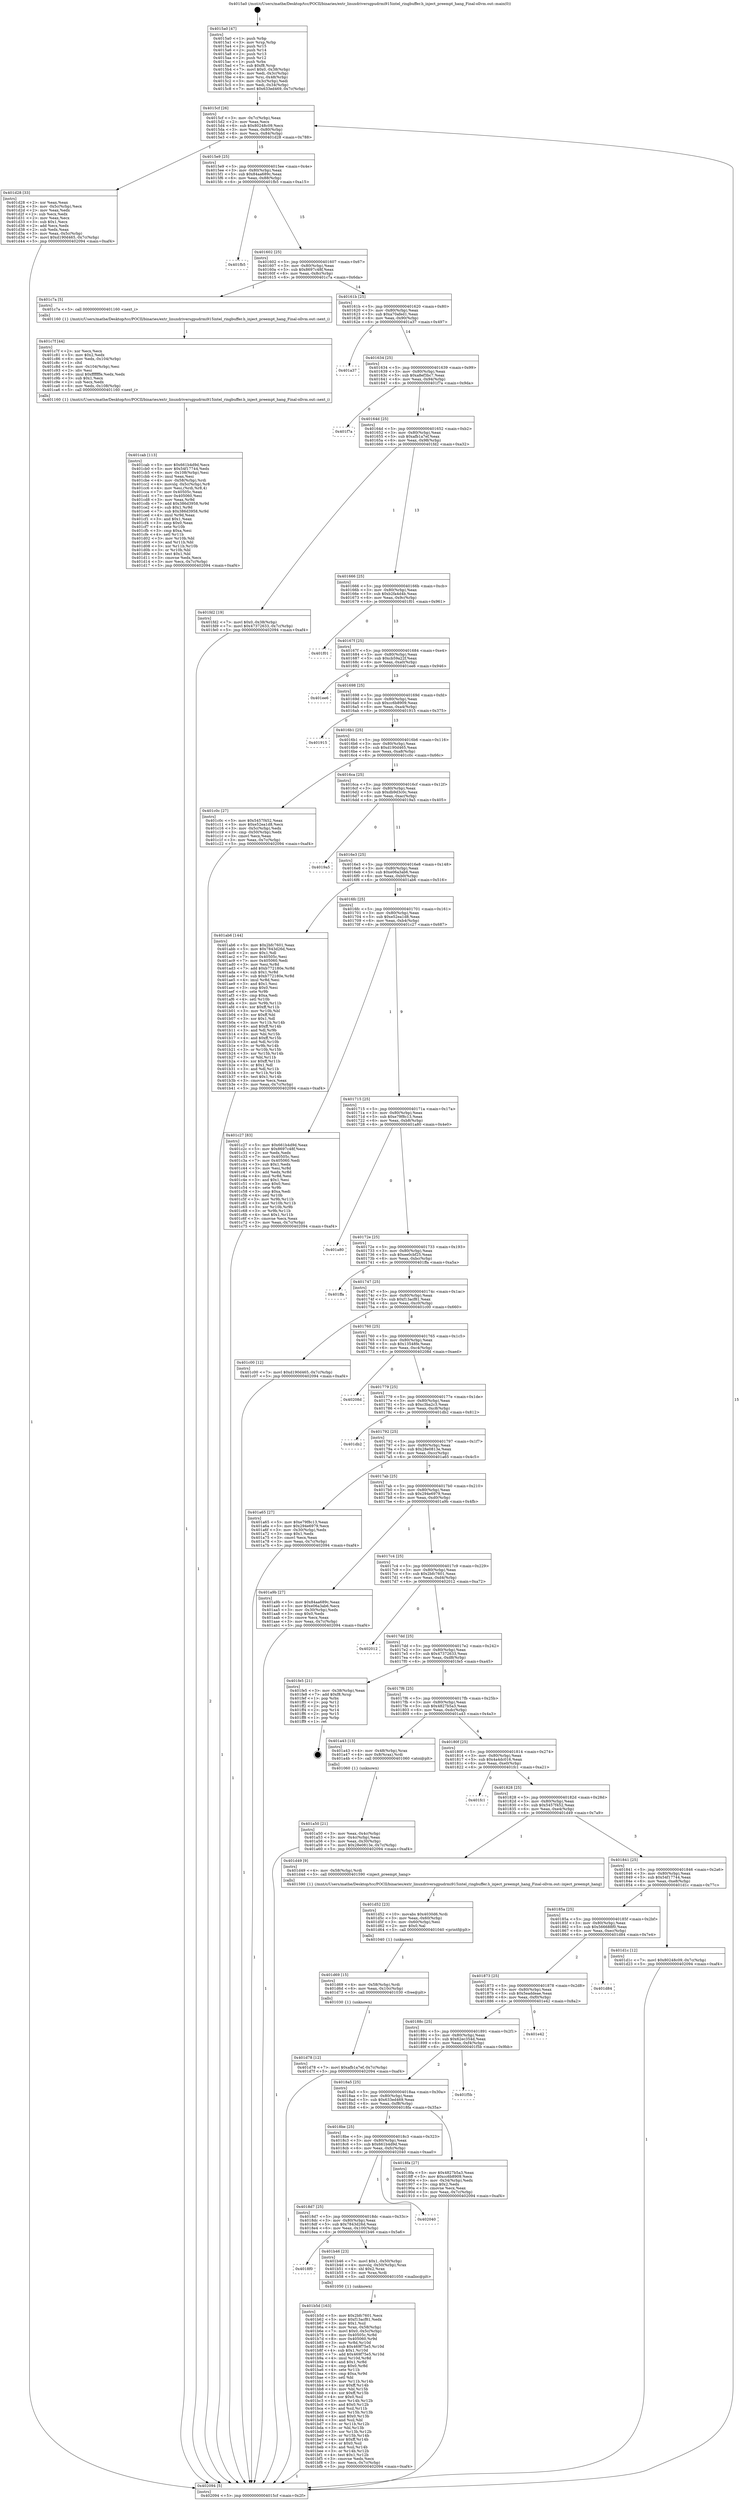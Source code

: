 digraph "0x4015a0" {
  label = "0x4015a0 (/mnt/c/Users/mathe/Desktop/tcc/POCII/binaries/extr_linuxdriversgpudrmi915intel_ringbuffer.h_inject_preempt_hang_Final-ollvm.out::main(0))"
  labelloc = "t"
  node[shape=record]

  Entry [label="",width=0.3,height=0.3,shape=circle,fillcolor=black,style=filled]
  "0x4015cf" [label="{
     0x4015cf [26]\l
     | [instrs]\l
     &nbsp;&nbsp;0x4015cf \<+3\>: mov -0x7c(%rbp),%eax\l
     &nbsp;&nbsp;0x4015d2 \<+2\>: mov %eax,%ecx\l
     &nbsp;&nbsp;0x4015d4 \<+6\>: sub $0x80248c09,%ecx\l
     &nbsp;&nbsp;0x4015da \<+3\>: mov %eax,-0x80(%rbp)\l
     &nbsp;&nbsp;0x4015dd \<+6\>: mov %ecx,-0x84(%rbp)\l
     &nbsp;&nbsp;0x4015e3 \<+6\>: je 0000000000401d28 \<main+0x788\>\l
  }"]
  "0x401d28" [label="{
     0x401d28 [33]\l
     | [instrs]\l
     &nbsp;&nbsp;0x401d28 \<+2\>: xor %eax,%eax\l
     &nbsp;&nbsp;0x401d2a \<+3\>: mov -0x5c(%rbp),%ecx\l
     &nbsp;&nbsp;0x401d2d \<+2\>: mov %eax,%edx\l
     &nbsp;&nbsp;0x401d2f \<+2\>: sub %ecx,%edx\l
     &nbsp;&nbsp;0x401d31 \<+2\>: mov %eax,%ecx\l
     &nbsp;&nbsp;0x401d33 \<+3\>: sub $0x1,%ecx\l
     &nbsp;&nbsp;0x401d36 \<+2\>: add %ecx,%edx\l
     &nbsp;&nbsp;0x401d38 \<+2\>: sub %edx,%eax\l
     &nbsp;&nbsp;0x401d3a \<+3\>: mov %eax,-0x5c(%rbp)\l
     &nbsp;&nbsp;0x401d3d \<+7\>: movl $0xd190d465,-0x7c(%rbp)\l
     &nbsp;&nbsp;0x401d44 \<+5\>: jmp 0000000000402094 \<main+0xaf4\>\l
  }"]
  "0x4015e9" [label="{
     0x4015e9 [25]\l
     | [instrs]\l
     &nbsp;&nbsp;0x4015e9 \<+5\>: jmp 00000000004015ee \<main+0x4e\>\l
     &nbsp;&nbsp;0x4015ee \<+3\>: mov -0x80(%rbp),%eax\l
     &nbsp;&nbsp;0x4015f1 \<+5\>: sub $0x84aa689c,%eax\l
     &nbsp;&nbsp;0x4015f6 \<+6\>: mov %eax,-0x88(%rbp)\l
     &nbsp;&nbsp;0x4015fc \<+6\>: je 0000000000401fb5 \<main+0xa15\>\l
  }"]
  Exit [label="",width=0.3,height=0.3,shape=circle,fillcolor=black,style=filled,peripheries=2]
  "0x401fb5" [label="{
     0x401fb5\l
  }", style=dashed]
  "0x401602" [label="{
     0x401602 [25]\l
     | [instrs]\l
     &nbsp;&nbsp;0x401602 \<+5\>: jmp 0000000000401607 \<main+0x67\>\l
     &nbsp;&nbsp;0x401607 \<+3\>: mov -0x80(%rbp),%eax\l
     &nbsp;&nbsp;0x40160a \<+5\>: sub $0x8697c48f,%eax\l
     &nbsp;&nbsp;0x40160f \<+6\>: mov %eax,-0x8c(%rbp)\l
     &nbsp;&nbsp;0x401615 \<+6\>: je 0000000000401c7a \<main+0x6da\>\l
  }"]
  "0x401d78" [label="{
     0x401d78 [12]\l
     | [instrs]\l
     &nbsp;&nbsp;0x401d78 \<+7\>: movl $0xafb1a7ef,-0x7c(%rbp)\l
     &nbsp;&nbsp;0x401d7f \<+5\>: jmp 0000000000402094 \<main+0xaf4\>\l
  }"]
  "0x401c7a" [label="{
     0x401c7a [5]\l
     | [instrs]\l
     &nbsp;&nbsp;0x401c7a \<+5\>: call 0000000000401160 \<next_i\>\l
     | [calls]\l
     &nbsp;&nbsp;0x401160 \{1\} (/mnt/c/Users/mathe/Desktop/tcc/POCII/binaries/extr_linuxdriversgpudrmi915intel_ringbuffer.h_inject_preempt_hang_Final-ollvm.out::next_i)\l
  }"]
  "0x40161b" [label="{
     0x40161b [25]\l
     | [instrs]\l
     &nbsp;&nbsp;0x40161b \<+5\>: jmp 0000000000401620 \<main+0x80\>\l
     &nbsp;&nbsp;0x401620 \<+3\>: mov -0x80(%rbp),%eax\l
     &nbsp;&nbsp;0x401623 \<+5\>: sub $0xa70afed1,%eax\l
     &nbsp;&nbsp;0x401628 \<+6\>: mov %eax,-0x90(%rbp)\l
     &nbsp;&nbsp;0x40162e \<+6\>: je 0000000000401a37 \<main+0x497\>\l
  }"]
  "0x401d69" [label="{
     0x401d69 [15]\l
     | [instrs]\l
     &nbsp;&nbsp;0x401d69 \<+4\>: mov -0x58(%rbp),%rdi\l
     &nbsp;&nbsp;0x401d6d \<+6\>: mov %eax,-0x10c(%rbp)\l
     &nbsp;&nbsp;0x401d73 \<+5\>: call 0000000000401030 \<free@plt\>\l
     | [calls]\l
     &nbsp;&nbsp;0x401030 \{1\} (unknown)\l
  }"]
  "0x401a37" [label="{
     0x401a37\l
  }", style=dashed]
  "0x401634" [label="{
     0x401634 [25]\l
     | [instrs]\l
     &nbsp;&nbsp;0x401634 \<+5\>: jmp 0000000000401639 \<main+0x99\>\l
     &nbsp;&nbsp;0x401639 \<+3\>: mov -0x80(%rbp),%eax\l
     &nbsp;&nbsp;0x40163c \<+5\>: sub $0xa8ef3bc7,%eax\l
     &nbsp;&nbsp;0x401641 \<+6\>: mov %eax,-0x94(%rbp)\l
     &nbsp;&nbsp;0x401647 \<+6\>: je 0000000000401f7a \<main+0x9da\>\l
  }"]
  "0x401d52" [label="{
     0x401d52 [23]\l
     | [instrs]\l
     &nbsp;&nbsp;0x401d52 \<+10\>: movabs $0x4030d6,%rdi\l
     &nbsp;&nbsp;0x401d5c \<+3\>: mov %eax,-0x60(%rbp)\l
     &nbsp;&nbsp;0x401d5f \<+3\>: mov -0x60(%rbp),%esi\l
     &nbsp;&nbsp;0x401d62 \<+2\>: mov $0x0,%al\l
     &nbsp;&nbsp;0x401d64 \<+5\>: call 0000000000401040 \<printf@plt\>\l
     | [calls]\l
     &nbsp;&nbsp;0x401040 \{1\} (unknown)\l
  }"]
  "0x401f7a" [label="{
     0x401f7a\l
  }", style=dashed]
  "0x40164d" [label="{
     0x40164d [25]\l
     | [instrs]\l
     &nbsp;&nbsp;0x40164d \<+5\>: jmp 0000000000401652 \<main+0xb2\>\l
     &nbsp;&nbsp;0x401652 \<+3\>: mov -0x80(%rbp),%eax\l
     &nbsp;&nbsp;0x401655 \<+5\>: sub $0xafb1a7ef,%eax\l
     &nbsp;&nbsp;0x40165a \<+6\>: mov %eax,-0x98(%rbp)\l
     &nbsp;&nbsp;0x401660 \<+6\>: je 0000000000401fd2 \<main+0xa32\>\l
  }"]
  "0x401cab" [label="{
     0x401cab [113]\l
     | [instrs]\l
     &nbsp;&nbsp;0x401cab \<+5\>: mov $0x661b4d9d,%ecx\l
     &nbsp;&nbsp;0x401cb0 \<+5\>: mov $0x54f17744,%edx\l
     &nbsp;&nbsp;0x401cb5 \<+6\>: mov -0x108(%rbp),%esi\l
     &nbsp;&nbsp;0x401cbb \<+3\>: imul %eax,%esi\l
     &nbsp;&nbsp;0x401cbe \<+4\>: mov -0x58(%rbp),%rdi\l
     &nbsp;&nbsp;0x401cc2 \<+4\>: movslq -0x5c(%rbp),%r8\l
     &nbsp;&nbsp;0x401cc6 \<+4\>: mov %esi,(%rdi,%r8,4)\l
     &nbsp;&nbsp;0x401cca \<+7\>: mov 0x40505c,%eax\l
     &nbsp;&nbsp;0x401cd1 \<+7\>: mov 0x405060,%esi\l
     &nbsp;&nbsp;0x401cd8 \<+3\>: mov %eax,%r9d\l
     &nbsp;&nbsp;0x401cdb \<+7\>: add $0x386d3958,%r9d\l
     &nbsp;&nbsp;0x401ce2 \<+4\>: sub $0x1,%r9d\l
     &nbsp;&nbsp;0x401ce6 \<+7\>: sub $0x386d3958,%r9d\l
     &nbsp;&nbsp;0x401ced \<+4\>: imul %r9d,%eax\l
     &nbsp;&nbsp;0x401cf1 \<+3\>: and $0x1,%eax\l
     &nbsp;&nbsp;0x401cf4 \<+3\>: cmp $0x0,%eax\l
     &nbsp;&nbsp;0x401cf7 \<+4\>: sete %r10b\l
     &nbsp;&nbsp;0x401cfb \<+3\>: cmp $0xa,%esi\l
     &nbsp;&nbsp;0x401cfe \<+4\>: setl %r11b\l
     &nbsp;&nbsp;0x401d02 \<+3\>: mov %r10b,%bl\l
     &nbsp;&nbsp;0x401d05 \<+3\>: and %r11b,%bl\l
     &nbsp;&nbsp;0x401d08 \<+3\>: xor %r11b,%r10b\l
     &nbsp;&nbsp;0x401d0b \<+3\>: or %r10b,%bl\l
     &nbsp;&nbsp;0x401d0e \<+3\>: test $0x1,%bl\l
     &nbsp;&nbsp;0x401d11 \<+3\>: cmovne %edx,%ecx\l
     &nbsp;&nbsp;0x401d14 \<+3\>: mov %ecx,-0x7c(%rbp)\l
     &nbsp;&nbsp;0x401d17 \<+5\>: jmp 0000000000402094 \<main+0xaf4\>\l
  }"]
  "0x401fd2" [label="{
     0x401fd2 [19]\l
     | [instrs]\l
     &nbsp;&nbsp;0x401fd2 \<+7\>: movl $0x0,-0x38(%rbp)\l
     &nbsp;&nbsp;0x401fd9 \<+7\>: movl $0x47372633,-0x7c(%rbp)\l
     &nbsp;&nbsp;0x401fe0 \<+5\>: jmp 0000000000402094 \<main+0xaf4\>\l
  }"]
  "0x401666" [label="{
     0x401666 [25]\l
     | [instrs]\l
     &nbsp;&nbsp;0x401666 \<+5\>: jmp 000000000040166b \<main+0xcb\>\l
     &nbsp;&nbsp;0x40166b \<+3\>: mov -0x80(%rbp),%eax\l
     &nbsp;&nbsp;0x40166e \<+5\>: sub $0xb2fa4d4b,%eax\l
     &nbsp;&nbsp;0x401673 \<+6\>: mov %eax,-0x9c(%rbp)\l
     &nbsp;&nbsp;0x401679 \<+6\>: je 0000000000401f01 \<main+0x961\>\l
  }"]
  "0x401c7f" [label="{
     0x401c7f [44]\l
     | [instrs]\l
     &nbsp;&nbsp;0x401c7f \<+2\>: xor %ecx,%ecx\l
     &nbsp;&nbsp;0x401c81 \<+5\>: mov $0x2,%edx\l
     &nbsp;&nbsp;0x401c86 \<+6\>: mov %edx,-0x104(%rbp)\l
     &nbsp;&nbsp;0x401c8c \<+1\>: cltd\l
     &nbsp;&nbsp;0x401c8d \<+6\>: mov -0x104(%rbp),%esi\l
     &nbsp;&nbsp;0x401c93 \<+2\>: idiv %esi\l
     &nbsp;&nbsp;0x401c95 \<+6\>: imul $0xfffffffe,%edx,%edx\l
     &nbsp;&nbsp;0x401c9b \<+3\>: sub $0x1,%ecx\l
     &nbsp;&nbsp;0x401c9e \<+2\>: sub %ecx,%edx\l
     &nbsp;&nbsp;0x401ca0 \<+6\>: mov %edx,-0x108(%rbp)\l
     &nbsp;&nbsp;0x401ca6 \<+5\>: call 0000000000401160 \<next_i\>\l
     | [calls]\l
     &nbsp;&nbsp;0x401160 \{1\} (/mnt/c/Users/mathe/Desktop/tcc/POCII/binaries/extr_linuxdriversgpudrmi915intel_ringbuffer.h_inject_preempt_hang_Final-ollvm.out::next_i)\l
  }"]
  "0x401f01" [label="{
     0x401f01\l
  }", style=dashed]
  "0x40167f" [label="{
     0x40167f [25]\l
     | [instrs]\l
     &nbsp;&nbsp;0x40167f \<+5\>: jmp 0000000000401684 \<main+0xe4\>\l
     &nbsp;&nbsp;0x401684 \<+3\>: mov -0x80(%rbp),%eax\l
     &nbsp;&nbsp;0x401687 \<+5\>: sub $0xcb59a22f,%eax\l
     &nbsp;&nbsp;0x40168c \<+6\>: mov %eax,-0xa0(%rbp)\l
     &nbsp;&nbsp;0x401692 \<+6\>: je 0000000000401ee6 \<main+0x946\>\l
  }"]
  "0x401b5d" [label="{
     0x401b5d [163]\l
     | [instrs]\l
     &nbsp;&nbsp;0x401b5d \<+5\>: mov $0x2bfc7601,%ecx\l
     &nbsp;&nbsp;0x401b62 \<+5\>: mov $0xf13acf81,%edx\l
     &nbsp;&nbsp;0x401b67 \<+3\>: mov $0x1,%sil\l
     &nbsp;&nbsp;0x401b6a \<+4\>: mov %rax,-0x58(%rbp)\l
     &nbsp;&nbsp;0x401b6e \<+7\>: movl $0x0,-0x5c(%rbp)\l
     &nbsp;&nbsp;0x401b75 \<+8\>: mov 0x40505c,%r8d\l
     &nbsp;&nbsp;0x401b7d \<+8\>: mov 0x405060,%r9d\l
     &nbsp;&nbsp;0x401b85 \<+3\>: mov %r8d,%r10d\l
     &nbsp;&nbsp;0x401b88 \<+7\>: sub $0x469f75e5,%r10d\l
     &nbsp;&nbsp;0x401b8f \<+4\>: sub $0x1,%r10d\l
     &nbsp;&nbsp;0x401b93 \<+7\>: add $0x469f75e5,%r10d\l
     &nbsp;&nbsp;0x401b9a \<+4\>: imul %r10d,%r8d\l
     &nbsp;&nbsp;0x401b9e \<+4\>: and $0x1,%r8d\l
     &nbsp;&nbsp;0x401ba2 \<+4\>: cmp $0x0,%r8d\l
     &nbsp;&nbsp;0x401ba6 \<+4\>: sete %r11b\l
     &nbsp;&nbsp;0x401baa \<+4\>: cmp $0xa,%r9d\l
     &nbsp;&nbsp;0x401bae \<+3\>: setl %bl\l
     &nbsp;&nbsp;0x401bb1 \<+3\>: mov %r11b,%r14b\l
     &nbsp;&nbsp;0x401bb4 \<+4\>: xor $0xff,%r14b\l
     &nbsp;&nbsp;0x401bb8 \<+3\>: mov %bl,%r15b\l
     &nbsp;&nbsp;0x401bbb \<+4\>: xor $0xff,%r15b\l
     &nbsp;&nbsp;0x401bbf \<+4\>: xor $0x0,%sil\l
     &nbsp;&nbsp;0x401bc3 \<+3\>: mov %r14b,%r12b\l
     &nbsp;&nbsp;0x401bc6 \<+4\>: and $0x0,%r12b\l
     &nbsp;&nbsp;0x401bca \<+3\>: and %sil,%r11b\l
     &nbsp;&nbsp;0x401bcd \<+3\>: mov %r15b,%r13b\l
     &nbsp;&nbsp;0x401bd0 \<+4\>: and $0x0,%r13b\l
     &nbsp;&nbsp;0x401bd4 \<+3\>: and %sil,%bl\l
     &nbsp;&nbsp;0x401bd7 \<+3\>: or %r11b,%r12b\l
     &nbsp;&nbsp;0x401bda \<+3\>: or %bl,%r13b\l
     &nbsp;&nbsp;0x401bdd \<+3\>: xor %r13b,%r12b\l
     &nbsp;&nbsp;0x401be0 \<+3\>: or %r15b,%r14b\l
     &nbsp;&nbsp;0x401be3 \<+4\>: xor $0xff,%r14b\l
     &nbsp;&nbsp;0x401be7 \<+4\>: or $0x0,%sil\l
     &nbsp;&nbsp;0x401beb \<+3\>: and %sil,%r14b\l
     &nbsp;&nbsp;0x401bee \<+3\>: or %r14b,%r12b\l
     &nbsp;&nbsp;0x401bf1 \<+4\>: test $0x1,%r12b\l
     &nbsp;&nbsp;0x401bf5 \<+3\>: cmovne %edx,%ecx\l
     &nbsp;&nbsp;0x401bf8 \<+3\>: mov %ecx,-0x7c(%rbp)\l
     &nbsp;&nbsp;0x401bfb \<+5\>: jmp 0000000000402094 \<main+0xaf4\>\l
  }"]
  "0x401ee6" [label="{
     0x401ee6\l
  }", style=dashed]
  "0x401698" [label="{
     0x401698 [25]\l
     | [instrs]\l
     &nbsp;&nbsp;0x401698 \<+5\>: jmp 000000000040169d \<main+0xfd\>\l
     &nbsp;&nbsp;0x40169d \<+3\>: mov -0x80(%rbp),%eax\l
     &nbsp;&nbsp;0x4016a0 \<+5\>: sub $0xcc6b8909,%eax\l
     &nbsp;&nbsp;0x4016a5 \<+6\>: mov %eax,-0xa4(%rbp)\l
     &nbsp;&nbsp;0x4016ab \<+6\>: je 0000000000401915 \<main+0x375\>\l
  }"]
  "0x4018f0" [label="{
     0x4018f0\l
  }", style=dashed]
  "0x401915" [label="{
     0x401915\l
  }", style=dashed]
  "0x4016b1" [label="{
     0x4016b1 [25]\l
     | [instrs]\l
     &nbsp;&nbsp;0x4016b1 \<+5\>: jmp 00000000004016b6 \<main+0x116\>\l
     &nbsp;&nbsp;0x4016b6 \<+3\>: mov -0x80(%rbp),%eax\l
     &nbsp;&nbsp;0x4016b9 \<+5\>: sub $0xd190d465,%eax\l
     &nbsp;&nbsp;0x4016be \<+6\>: mov %eax,-0xa8(%rbp)\l
     &nbsp;&nbsp;0x4016c4 \<+6\>: je 0000000000401c0c \<main+0x66c\>\l
  }"]
  "0x401b46" [label="{
     0x401b46 [23]\l
     | [instrs]\l
     &nbsp;&nbsp;0x401b46 \<+7\>: movl $0x1,-0x50(%rbp)\l
     &nbsp;&nbsp;0x401b4d \<+4\>: movslq -0x50(%rbp),%rax\l
     &nbsp;&nbsp;0x401b51 \<+4\>: shl $0x2,%rax\l
     &nbsp;&nbsp;0x401b55 \<+3\>: mov %rax,%rdi\l
     &nbsp;&nbsp;0x401b58 \<+5\>: call 0000000000401050 \<malloc@plt\>\l
     | [calls]\l
     &nbsp;&nbsp;0x401050 \{1\} (unknown)\l
  }"]
  "0x401c0c" [label="{
     0x401c0c [27]\l
     | [instrs]\l
     &nbsp;&nbsp;0x401c0c \<+5\>: mov $0x5457f452,%eax\l
     &nbsp;&nbsp;0x401c11 \<+5\>: mov $0xe52ea1d8,%ecx\l
     &nbsp;&nbsp;0x401c16 \<+3\>: mov -0x5c(%rbp),%edx\l
     &nbsp;&nbsp;0x401c19 \<+3\>: cmp -0x50(%rbp),%edx\l
     &nbsp;&nbsp;0x401c1c \<+3\>: cmovl %ecx,%eax\l
     &nbsp;&nbsp;0x401c1f \<+3\>: mov %eax,-0x7c(%rbp)\l
     &nbsp;&nbsp;0x401c22 \<+5\>: jmp 0000000000402094 \<main+0xaf4\>\l
  }"]
  "0x4016ca" [label="{
     0x4016ca [25]\l
     | [instrs]\l
     &nbsp;&nbsp;0x4016ca \<+5\>: jmp 00000000004016cf \<main+0x12f\>\l
     &nbsp;&nbsp;0x4016cf \<+3\>: mov -0x80(%rbp),%eax\l
     &nbsp;&nbsp;0x4016d2 \<+5\>: sub $0xdb9d3c0c,%eax\l
     &nbsp;&nbsp;0x4016d7 \<+6\>: mov %eax,-0xac(%rbp)\l
     &nbsp;&nbsp;0x4016dd \<+6\>: je 00000000004019a5 \<main+0x405\>\l
  }"]
  "0x4018d7" [label="{
     0x4018d7 [25]\l
     | [instrs]\l
     &nbsp;&nbsp;0x4018d7 \<+5\>: jmp 00000000004018dc \<main+0x33c\>\l
     &nbsp;&nbsp;0x4018dc \<+3\>: mov -0x80(%rbp),%eax\l
     &nbsp;&nbsp;0x4018df \<+5\>: sub $0x7843d26d,%eax\l
     &nbsp;&nbsp;0x4018e4 \<+6\>: mov %eax,-0x100(%rbp)\l
     &nbsp;&nbsp;0x4018ea \<+6\>: je 0000000000401b46 \<main+0x5a6\>\l
  }"]
  "0x4019a5" [label="{
     0x4019a5\l
  }", style=dashed]
  "0x4016e3" [label="{
     0x4016e3 [25]\l
     | [instrs]\l
     &nbsp;&nbsp;0x4016e3 \<+5\>: jmp 00000000004016e8 \<main+0x148\>\l
     &nbsp;&nbsp;0x4016e8 \<+3\>: mov -0x80(%rbp),%eax\l
     &nbsp;&nbsp;0x4016eb \<+5\>: sub $0xe06a3ab6,%eax\l
     &nbsp;&nbsp;0x4016f0 \<+6\>: mov %eax,-0xb0(%rbp)\l
     &nbsp;&nbsp;0x4016f6 \<+6\>: je 0000000000401ab6 \<main+0x516\>\l
  }"]
  "0x402040" [label="{
     0x402040\l
  }", style=dashed]
  "0x401ab6" [label="{
     0x401ab6 [144]\l
     | [instrs]\l
     &nbsp;&nbsp;0x401ab6 \<+5\>: mov $0x2bfc7601,%eax\l
     &nbsp;&nbsp;0x401abb \<+5\>: mov $0x7843d26d,%ecx\l
     &nbsp;&nbsp;0x401ac0 \<+2\>: mov $0x1,%dl\l
     &nbsp;&nbsp;0x401ac2 \<+7\>: mov 0x40505c,%esi\l
     &nbsp;&nbsp;0x401ac9 \<+7\>: mov 0x405060,%edi\l
     &nbsp;&nbsp;0x401ad0 \<+3\>: mov %esi,%r8d\l
     &nbsp;&nbsp;0x401ad3 \<+7\>: add $0xb772180e,%r8d\l
     &nbsp;&nbsp;0x401ada \<+4\>: sub $0x1,%r8d\l
     &nbsp;&nbsp;0x401ade \<+7\>: sub $0xb772180e,%r8d\l
     &nbsp;&nbsp;0x401ae5 \<+4\>: imul %r8d,%esi\l
     &nbsp;&nbsp;0x401ae9 \<+3\>: and $0x1,%esi\l
     &nbsp;&nbsp;0x401aec \<+3\>: cmp $0x0,%esi\l
     &nbsp;&nbsp;0x401aef \<+4\>: sete %r9b\l
     &nbsp;&nbsp;0x401af3 \<+3\>: cmp $0xa,%edi\l
     &nbsp;&nbsp;0x401af6 \<+4\>: setl %r10b\l
     &nbsp;&nbsp;0x401afa \<+3\>: mov %r9b,%r11b\l
     &nbsp;&nbsp;0x401afd \<+4\>: xor $0xff,%r11b\l
     &nbsp;&nbsp;0x401b01 \<+3\>: mov %r10b,%bl\l
     &nbsp;&nbsp;0x401b04 \<+3\>: xor $0xff,%bl\l
     &nbsp;&nbsp;0x401b07 \<+3\>: xor $0x1,%dl\l
     &nbsp;&nbsp;0x401b0a \<+3\>: mov %r11b,%r14b\l
     &nbsp;&nbsp;0x401b0d \<+4\>: and $0xff,%r14b\l
     &nbsp;&nbsp;0x401b11 \<+3\>: and %dl,%r9b\l
     &nbsp;&nbsp;0x401b14 \<+3\>: mov %bl,%r15b\l
     &nbsp;&nbsp;0x401b17 \<+4\>: and $0xff,%r15b\l
     &nbsp;&nbsp;0x401b1b \<+3\>: and %dl,%r10b\l
     &nbsp;&nbsp;0x401b1e \<+3\>: or %r9b,%r14b\l
     &nbsp;&nbsp;0x401b21 \<+3\>: or %r10b,%r15b\l
     &nbsp;&nbsp;0x401b24 \<+3\>: xor %r15b,%r14b\l
     &nbsp;&nbsp;0x401b27 \<+3\>: or %bl,%r11b\l
     &nbsp;&nbsp;0x401b2a \<+4\>: xor $0xff,%r11b\l
     &nbsp;&nbsp;0x401b2e \<+3\>: or $0x1,%dl\l
     &nbsp;&nbsp;0x401b31 \<+3\>: and %dl,%r11b\l
     &nbsp;&nbsp;0x401b34 \<+3\>: or %r11b,%r14b\l
     &nbsp;&nbsp;0x401b37 \<+4\>: test $0x1,%r14b\l
     &nbsp;&nbsp;0x401b3b \<+3\>: cmovne %ecx,%eax\l
     &nbsp;&nbsp;0x401b3e \<+3\>: mov %eax,-0x7c(%rbp)\l
     &nbsp;&nbsp;0x401b41 \<+5\>: jmp 0000000000402094 \<main+0xaf4\>\l
  }"]
  "0x4016fc" [label="{
     0x4016fc [25]\l
     | [instrs]\l
     &nbsp;&nbsp;0x4016fc \<+5\>: jmp 0000000000401701 \<main+0x161\>\l
     &nbsp;&nbsp;0x401701 \<+3\>: mov -0x80(%rbp),%eax\l
     &nbsp;&nbsp;0x401704 \<+5\>: sub $0xe52ea1d8,%eax\l
     &nbsp;&nbsp;0x401709 \<+6\>: mov %eax,-0xb4(%rbp)\l
     &nbsp;&nbsp;0x40170f \<+6\>: je 0000000000401c27 \<main+0x687\>\l
  }"]
  "0x401a50" [label="{
     0x401a50 [21]\l
     | [instrs]\l
     &nbsp;&nbsp;0x401a50 \<+3\>: mov %eax,-0x4c(%rbp)\l
     &nbsp;&nbsp;0x401a53 \<+3\>: mov -0x4c(%rbp),%eax\l
     &nbsp;&nbsp;0x401a56 \<+3\>: mov %eax,-0x30(%rbp)\l
     &nbsp;&nbsp;0x401a59 \<+7\>: movl $0x28e0813e,-0x7c(%rbp)\l
     &nbsp;&nbsp;0x401a60 \<+5\>: jmp 0000000000402094 \<main+0xaf4\>\l
  }"]
  "0x401c27" [label="{
     0x401c27 [83]\l
     | [instrs]\l
     &nbsp;&nbsp;0x401c27 \<+5\>: mov $0x661b4d9d,%eax\l
     &nbsp;&nbsp;0x401c2c \<+5\>: mov $0x8697c48f,%ecx\l
     &nbsp;&nbsp;0x401c31 \<+2\>: xor %edx,%edx\l
     &nbsp;&nbsp;0x401c33 \<+7\>: mov 0x40505c,%esi\l
     &nbsp;&nbsp;0x401c3a \<+7\>: mov 0x405060,%edi\l
     &nbsp;&nbsp;0x401c41 \<+3\>: sub $0x1,%edx\l
     &nbsp;&nbsp;0x401c44 \<+3\>: mov %esi,%r8d\l
     &nbsp;&nbsp;0x401c47 \<+3\>: add %edx,%r8d\l
     &nbsp;&nbsp;0x401c4a \<+4\>: imul %r8d,%esi\l
     &nbsp;&nbsp;0x401c4e \<+3\>: and $0x1,%esi\l
     &nbsp;&nbsp;0x401c51 \<+3\>: cmp $0x0,%esi\l
     &nbsp;&nbsp;0x401c54 \<+4\>: sete %r9b\l
     &nbsp;&nbsp;0x401c58 \<+3\>: cmp $0xa,%edi\l
     &nbsp;&nbsp;0x401c5b \<+4\>: setl %r10b\l
     &nbsp;&nbsp;0x401c5f \<+3\>: mov %r9b,%r11b\l
     &nbsp;&nbsp;0x401c62 \<+3\>: and %r10b,%r11b\l
     &nbsp;&nbsp;0x401c65 \<+3\>: xor %r10b,%r9b\l
     &nbsp;&nbsp;0x401c68 \<+3\>: or %r9b,%r11b\l
     &nbsp;&nbsp;0x401c6b \<+4\>: test $0x1,%r11b\l
     &nbsp;&nbsp;0x401c6f \<+3\>: cmovne %ecx,%eax\l
     &nbsp;&nbsp;0x401c72 \<+3\>: mov %eax,-0x7c(%rbp)\l
     &nbsp;&nbsp;0x401c75 \<+5\>: jmp 0000000000402094 \<main+0xaf4\>\l
  }"]
  "0x401715" [label="{
     0x401715 [25]\l
     | [instrs]\l
     &nbsp;&nbsp;0x401715 \<+5\>: jmp 000000000040171a \<main+0x17a\>\l
     &nbsp;&nbsp;0x40171a \<+3\>: mov -0x80(%rbp),%eax\l
     &nbsp;&nbsp;0x40171d \<+5\>: sub $0xe79f8c13,%eax\l
     &nbsp;&nbsp;0x401722 \<+6\>: mov %eax,-0xb8(%rbp)\l
     &nbsp;&nbsp;0x401728 \<+6\>: je 0000000000401a80 \<main+0x4e0\>\l
  }"]
  "0x4015a0" [label="{
     0x4015a0 [47]\l
     | [instrs]\l
     &nbsp;&nbsp;0x4015a0 \<+1\>: push %rbp\l
     &nbsp;&nbsp;0x4015a1 \<+3\>: mov %rsp,%rbp\l
     &nbsp;&nbsp;0x4015a4 \<+2\>: push %r15\l
     &nbsp;&nbsp;0x4015a6 \<+2\>: push %r14\l
     &nbsp;&nbsp;0x4015a8 \<+2\>: push %r13\l
     &nbsp;&nbsp;0x4015aa \<+2\>: push %r12\l
     &nbsp;&nbsp;0x4015ac \<+1\>: push %rbx\l
     &nbsp;&nbsp;0x4015ad \<+7\>: sub $0xf8,%rsp\l
     &nbsp;&nbsp;0x4015b4 \<+7\>: movl $0x0,-0x38(%rbp)\l
     &nbsp;&nbsp;0x4015bb \<+3\>: mov %edi,-0x3c(%rbp)\l
     &nbsp;&nbsp;0x4015be \<+4\>: mov %rsi,-0x48(%rbp)\l
     &nbsp;&nbsp;0x4015c2 \<+3\>: mov -0x3c(%rbp),%edi\l
     &nbsp;&nbsp;0x4015c5 \<+3\>: mov %edi,-0x34(%rbp)\l
     &nbsp;&nbsp;0x4015c8 \<+7\>: movl $0x633ed469,-0x7c(%rbp)\l
  }"]
  "0x401a80" [label="{
     0x401a80\l
  }", style=dashed]
  "0x40172e" [label="{
     0x40172e [25]\l
     | [instrs]\l
     &nbsp;&nbsp;0x40172e \<+5\>: jmp 0000000000401733 \<main+0x193\>\l
     &nbsp;&nbsp;0x401733 \<+3\>: mov -0x80(%rbp),%eax\l
     &nbsp;&nbsp;0x401736 \<+5\>: sub $0xee0cbf25,%eax\l
     &nbsp;&nbsp;0x40173b \<+6\>: mov %eax,-0xbc(%rbp)\l
     &nbsp;&nbsp;0x401741 \<+6\>: je 0000000000401ffa \<main+0xa5a\>\l
  }"]
  "0x402094" [label="{
     0x402094 [5]\l
     | [instrs]\l
     &nbsp;&nbsp;0x402094 \<+5\>: jmp 00000000004015cf \<main+0x2f\>\l
  }"]
  "0x401ffa" [label="{
     0x401ffa\l
  }", style=dashed]
  "0x401747" [label="{
     0x401747 [25]\l
     | [instrs]\l
     &nbsp;&nbsp;0x401747 \<+5\>: jmp 000000000040174c \<main+0x1ac\>\l
     &nbsp;&nbsp;0x40174c \<+3\>: mov -0x80(%rbp),%eax\l
     &nbsp;&nbsp;0x40174f \<+5\>: sub $0xf13acf81,%eax\l
     &nbsp;&nbsp;0x401754 \<+6\>: mov %eax,-0xc0(%rbp)\l
     &nbsp;&nbsp;0x40175a \<+6\>: je 0000000000401c00 \<main+0x660\>\l
  }"]
  "0x4018be" [label="{
     0x4018be [25]\l
     | [instrs]\l
     &nbsp;&nbsp;0x4018be \<+5\>: jmp 00000000004018c3 \<main+0x323\>\l
     &nbsp;&nbsp;0x4018c3 \<+3\>: mov -0x80(%rbp),%eax\l
     &nbsp;&nbsp;0x4018c6 \<+5\>: sub $0x661b4d9d,%eax\l
     &nbsp;&nbsp;0x4018cb \<+6\>: mov %eax,-0xfc(%rbp)\l
     &nbsp;&nbsp;0x4018d1 \<+6\>: je 0000000000402040 \<main+0xaa0\>\l
  }"]
  "0x401c00" [label="{
     0x401c00 [12]\l
     | [instrs]\l
     &nbsp;&nbsp;0x401c00 \<+7\>: movl $0xd190d465,-0x7c(%rbp)\l
     &nbsp;&nbsp;0x401c07 \<+5\>: jmp 0000000000402094 \<main+0xaf4\>\l
  }"]
  "0x401760" [label="{
     0x401760 [25]\l
     | [instrs]\l
     &nbsp;&nbsp;0x401760 \<+5\>: jmp 0000000000401765 \<main+0x1c5\>\l
     &nbsp;&nbsp;0x401765 \<+3\>: mov -0x80(%rbp),%eax\l
     &nbsp;&nbsp;0x401768 \<+5\>: sub $0x13548fe,%eax\l
     &nbsp;&nbsp;0x40176d \<+6\>: mov %eax,-0xc4(%rbp)\l
     &nbsp;&nbsp;0x401773 \<+6\>: je 000000000040208d \<main+0xaed\>\l
  }"]
  "0x4018fa" [label="{
     0x4018fa [27]\l
     | [instrs]\l
     &nbsp;&nbsp;0x4018fa \<+5\>: mov $0x4827b5a3,%eax\l
     &nbsp;&nbsp;0x4018ff \<+5\>: mov $0xcc6b8909,%ecx\l
     &nbsp;&nbsp;0x401904 \<+3\>: mov -0x34(%rbp),%edx\l
     &nbsp;&nbsp;0x401907 \<+3\>: cmp $0x2,%edx\l
     &nbsp;&nbsp;0x40190a \<+3\>: cmovne %ecx,%eax\l
     &nbsp;&nbsp;0x40190d \<+3\>: mov %eax,-0x7c(%rbp)\l
     &nbsp;&nbsp;0x401910 \<+5\>: jmp 0000000000402094 \<main+0xaf4\>\l
  }"]
  "0x40208d" [label="{
     0x40208d\l
  }", style=dashed]
  "0x401779" [label="{
     0x401779 [25]\l
     | [instrs]\l
     &nbsp;&nbsp;0x401779 \<+5\>: jmp 000000000040177e \<main+0x1de\>\l
     &nbsp;&nbsp;0x40177e \<+3\>: mov -0x80(%rbp),%eax\l
     &nbsp;&nbsp;0x401781 \<+5\>: sub $0xc3ba2c3,%eax\l
     &nbsp;&nbsp;0x401786 \<+6\>: mov %eax,-0xc8(%rbp)\l
     &nbsp;&nbsp;0x40178c \<+6\>: je 0000000000401db2 \<main+0x812\>\l
  }"]
  "0x4018a5" [label="{
     0x4018a5 [25]\l
     | [instrs]\l
     &nbsp;&nbsp;0x4018a5 \<+5\>: jmp 00000000004018aa \<main+0x30a\>\l
     &nbsp;&nbsp;0x4018aa \<+3\>: mov -0x80(%rbp),%eax\l
     &nbsp;&nbsp;0x4018ad \<+5\>: sub $0x633ed469,%eax\l
     &nbsp;&nbsp;0x4018b2 \<+6\>: mov %eax,-0xf8(%rbp)\l
     &nbsp;&nbsp;0x4018b8 \<+6\>: je 00000000004018fa \<main+0x35a\>\l
  }"]
  "0x401db2" [label="{
     0x401db2\l
  }", style=dashed]
  "0x401792" [label="{
     0x401792 [25]\l
     | [instrs]\l
     &nbsp;&nbsp;0x401792 \<+5\>: jmp 0000000000401797 \<main+0x1f7\>\l
     &nbsp;&nbsp;0x401797 \<+3\>: mov -0x80(%rbp),%eax\l
     &nbsp;&nbsp;0x40179a \<+5\>: sub $0x28e0813e,%eax\l
     &nbsp;&nbsp;0x40179f \<+6\>: mov %eax,-0xcc(%rbp)\l
     &nbsp;&nbsp;0x4017a5 \<+6\>: je 0000000000401a65 \<main+0x4c5\>\l
  }"]
  "0x401f5b" [label="{
     0x401f5b\l
  }", style=dashed]
  "0x401a65" [label="{
     0x401a65 [27]\l
     | [instrs]\l
     &nbsp;&nbsp;0x401a65 \<+5\>: mov $0xe79f8c13,%eax\l
     &nbsp;&nbsp;0x401a6a \<+5\>: mov $0x294e6979,%ecx\l
     &nbsp;&nbsp;0x401a6f \<+3\>: mov -0x30(%rbp),%edx\l
     &nbsp;&nbsp;0x401a72 \<+3\>: cmp $0x1,%edx\l
     &nbsp;&nbsp;0x401a75 \<+3\>: cmovl %ecx,%eax\l
     &nbsp;&nbsp;0x401a78 \<+3\>: mov %eax,-0x7c(%rbp)\l
     &nbsp;&nbsp;0x401a7b \<+5\>: jmp 0000000000402094 \<main+0xaf4\>\l
  }"]
  "0x4017ab" [label="{
     0x4017ab [25]\l
     | [instrs]\l
     &nbsp;&nbsp;0x4017ab \<+5\>: jmp 00000000004017b0 \<main+0x210\>\l
     &nbsp;&nbsp;0x4017b0 \<+3\>: mov -0x80(%rbp),%eax\l
     &nbsp;&nbsp;0x4017b3 \<+5\>: sub $0x294e6979,%eax\l
     &nbsp;&nbsp;0x4017b8 \<+6\>: mov %eax,-0xd0(%rbp)\l
     &nbsp;&nbsp;0x4017be \<+6\>: je 0000000000401a9b \<main+0x4fb\>\l
  }"]
  "0x40188c" [label="{
     0x40188c [25]\l
     | [instrs]\l
     &nbsp;&nbsp;0x40188c \<+5\>: jmp 0000000000401891 \<main+0x2f1\>\l
     &nbsp;&nbsp;0x401891 \<+3\>: mov -0x80(%rbp),%eax\l
     &nbsp;&nbsp;0x401894 \<+5\>: sub $0x62ec354d,%eax\l
     &nbsp;&nbsp;0x401899 \<+6\>: mov %eax,-0xf4(%rbp)\l
     &nbsp;&nbsp;0x40189f \<+6\>: je 0000000000401f5b \<main+0x9bb\>\l
  }"]
  "0x401a9b" [label="{
     0x401a9b [27]\l
     | [instrs]\l
     &nbsp;&nbsp;0x401a9b \<+5\>: mov $0x84aa689c,%eax\l
     &nbsp;&nbsp;0x401aa0 \<+5\>: mov $0xe06a3ab6,%ecx\l
     &nbsp;&nbsp;0x401aa5 \<+3\>: mov -0x30(%rbp),%edx\l
     &nbsp;&nbsp;0x401aa8 \<+3\>: cmp $0x0,%edx\l
     &nbsp;&nbsp;0x401aab \<+3\>: cmove %ecx,%eax\l
     &nbsp;&nbsp;0x401aae \<+3\>: mov %eax,-0x7c(%rbp)\l
     &nbsp;&nbsp;0x401ab1 \<+5\>: jmp 0000000000402094 \<main+0xaf4\>\l
  }"]
  "0x4017c4" [label="{
     0x4017c4 [25]\l
     | [instrs]\l
     &nbsp;&nbsp;0x4017c4 \<+5\>: jmp 00000000004017c9 \<main+0x229\>\l
     &nbsp;&nbsp;0x4017c9 \<+3\>: mov -0x80(%rbp),%eax\l
     &nbsp;&nbsp;0x4017cc \<+5\>: sub $0x2bfc7601,%eax\l
     &nbsp;&nbsp;0x4017d1 \<+6\>: mov %eax,-0xd4(%rbp)\l
     &nbsp;&nbsp;0x4017d7 \<+6\>: je 0000000000402012 \<main+0xa72\>\l
  }"]
  "0x401e42" [label="{
     0x401e42\l
  }", style=dashed]
  "0x402012" [label="{
     0x402012\l
  }", style=dashed]
  "0x4017dd" [label="{
     0x4017dd [25]\l
     | [instrs]\l
     &nbsp;&nbsp;0x4017dd \<+5\>: jmp 00000000004017e2 \<main+0x242\>\l
     &nbsp;&nbsp;0x4017e2 \<+3\>: mov -0x80(%rbp),%eax\l
     &nbsp;&nbsp;0x4017e5 \<+5\>: sub $0x47372633,%eax\l
     &nbsp;&nbsp;0x4017ea \<+6\>: mov %eax,-0xd8(%rbp)\l
     &nbsp;&nbsp;0x4017f0 \<+6\>: je 0000000000401fe5 \<main+0xa45\>\l
  }"]
  "0x401873" [label="{
     0x401873 [25]\l
     | [instrs]\l
     &nbsp;&nbsp;0x401873 \<+5\>: jmp 0000000000401878 \<main+0x2d8\>\l
     &nbsp;&nbsp;0x401878 \<+3\>: mov -0x80(%rbp),%eax\l
     &nbsp;&nbsp;0x40187b \<+5\>: sub $0x5eaddeae,%eax\l
     &nbsp;&nbsp;0x401880 \<+6\>: mov %eax,-0xf0(%rbp)\l
     &nbsp;&nbsp;0x401886 \<+6\>: je 0000000000401e42 \<main+0x8a2\>\l
  }"]
  "0x401fe5" [label="{
     0x401fe5 [21]\l
     | [instrs]\l
     &nbsp;&nbsp;0x401fe5 \<+3\>: mov -0x38(%rbp),%eax\l
     &nbsp;&nbsp;0x401fe8 \<+7\>: add $0xf8,%rsp\l
     &nbsp;&nbsp;0x401fef \<+1\>: pop %rbx\l
     &nbsp;&nbsp;0x401ff0 \<+2\>: pop %r12\l
     &nbsp;&nbsp;0x401ff2 \<+2\>: pop %r13\l
     &nbsp;&nbsp;0x401ff4 \<+2\>: pop %r14\l
     &nbsp;&nbsp;0x401ff6 \<+2\>: pop %r15\l
     &nbsp;&nbsp;0x401ff8 \<+1\>: pop %rbp\l
     &nbsp;&nbsp;0x401ff9 \<+1\>: ret\l
  }"]
  "0x4017f6" [label="{
     0x4017f6 [25]\l
     | [instrs]\l
     &nbsp;&nbsp;0x4017f6 \<+5\>: jmp 00000000004017fb \<main+0x25b\>\l
     &nbsp;&nbsp;0x4017fb \<+3\>: mov -0x80(%rbp),%eax\l
     &nbsp;&nbsp;0x4017fe \<+5\>: sub $0x4827b5a3,%eax\l
     &nbsp;&nbsp;0x401803 \<+6\>: mov %eax,-0xdc(%rbp)\l
     &nbsp;&nbsp;0x401809 \<+6\>: je 0000000000401a43 \<main+0x4a3\>\l
  }"]
  "0x401d84" [label="{
     0x401d84\l
  }", style=dashed]
  "0x401a43" [label="{
     0x401a43 [13]\l
     | [instrs]\l
     &nbsp;&nbsp;0x401a43 \<+4\>: mov -0x48(%rbp),%rax\l
     &nbsp;&nbsp;0x401a47 \<+4\>: mov 0x8(%rax),%rdi\l
     &nbsp;&nbsp;0x401a4b \<+5\>: call 0000000000401060 \<atoi@plt\>\l
     | [calls]\l
     &nbsp;&nbsp;0x401060 \{1\} (unknown)\l
  }"]
  "0x40180f" [label="{
     0x40180f [25]\l
     | [instrs]\l
     &nbsp;&nbsp;0x40180f \<+5\>: jmp 0000000000401814 \<main+0x274\>\l
     &nbsp;&nbsp;0x401814 \<+3\>: mov -0x80(%rbp),%eax\l
     &nbsp;&nbsp;0x401817 \<+5\>: sub $0x4a4dc016,%eax\l
     &nbsp;&nbsp;0x40181c \<+6\>: mov %eax,-0xe0(%rbp)\l
     &nbsp;&nbsp;0x401822 \<+6\>: je 0000000000401fc1 \<main+0xa21\>\l
  }"]
  "0x40185a" [label="{
     0x40185a [25]\l
     | [instrs]\l
     &nbsp;&nbsp;0x40185a \<+5\>: jmp 000000000040185f \<main+0x2bf\>\l
     &nbsp;&nbsp;0x40185f \<+3\>: mov -0x80(%rbp),%eax\l
     &nbsp;&nbsp;0x401862 \<+5\>: sub $0x566688f0,%eax\l
     &nbsp;&nbsp;0x401867 \<+6\>: mov %eax,-0xec(%rbp)\l
     &nbsp;&nbsp;0x40186d \<+6\>: je 0000000000401d84 \<main+0x7e4\>\l
  }"]
  "0x401fc1" [label="{
     0x401fc1\l
  }", style=dashed]
  "0x401828" [label="{
     0x401828 [25]\l
     | [instrs]\l
     &nbsp;&nbsp;0x401828 \<+5\>: jmp 000000000040182d \<main+0x28d\>\l
     &nbsp;&nbsp;0x40182d \<+3\>: mov -0x80(%rbp),%eax\l
     &nbsp;&nbsp;0x401830 \<+5\>: sub $0x5457f452,%eax\l
     &nbsp;&nbsp;0x401835 \<+6\>: mov %eax,-0xe4(%rbp)\l
     &nbsp;&nbsp;0x40183b \<+6\>: je 0000000000401d49 \<main+0x7a9\>\l
  }"]
  "0x401d1c" [label="{
     0x401d1c [12]\l
     | [instrs]\l
     &nbsp;&nbsp;0x401d1c \<+7\>: movl $0x80248c09,-0x7c(%rbp)\l
     &nbsp;&nbsp;0x401d23 \<+5\>: jmp 0000000000402094 \<main+0xaf4\>\l
  }"]
  "0x401d49" [label="{
     0x401d49 [9]\l
     | [instrs]\l
     &nbsp;&nbsp;0x401d49 \<+4\>: mov -0x58(%rbp),%rdi\l
     &nbsp;&nbsp;0x401d4d \<+5\>: call 0000000000401590 \<inject_preempt_hang\>\l
     | [calls]\l
     &nbsp;&nbsp;0x401590 \{1\} (/mnt/c/Users/mathe/Desktop/tcc/POCII/binaries/extr_linuxdriversgpudrmi915intel_ringbuffer.h_inject_preempt_hang_Final-ollvm.out::inject_preempt_hang)\l
  }"]
  "0x401841" [label="{
     0x401841 [25]\l
     | [instrs]\l
     &nbsp;&nbsp;0x401841 \<+5\>: jmp 0000000000401846 \<main+0x2a6\>\l
     &nbsp;&nbsp;0x401846 \<+3\>: mov -0x80(%rbp),%eax\l
     &nbsp;&nbsp;0x401849 \<+5\>: sub $0x54f17744,%eax\l
     &nbsp;&nbsp;0x40184e \<+6\>: mov %eax,-0xe8(%rbp)\l
     &nbsp;&nbsp;0x401854 \<+6\>: je 0000000000401d1c \<main+0x77c\>\l
  }"]
  Entry -> "0x4015a0" [label=" 1"]
  "0x4015cf" -> "0x401d28" [label=" 1"]
  "0x4015cf" -> "0x4015e9" [label=" 15"]
  "0x401fe5" -> Exit [label=" 1"]
  "0x4015e9" -> "0x401fb5" [label=" 0"]
  "0x4015e9" -> "0x401602" [label=" 15"]
  "0x401fd2" -> "0x402094" [label=" 1"]
  "0x401602" -> "0x401c7a" [label=" 1"]
  "0x401602" -> "0x40161b" [label=" 14"]
  "0x401d78" -> "0x402094" [label=" 1"]
  "0x40161b" -> "0x401a37" [label=" 0"]
  "0x40161b" -> "0x401634" [label=" 14"]
  "0x401d69" -> "0x401d78" [label=" 1"]
  "0x401634" -> "0x401f7a" [label=" 0"]
  "0x401634" -> "0x40164d" [label=" 14"]
  "0x401d52" -> "0x401d69" [label=" 1"]
  "0x40164d" -> "0x401fd2" [label=" 1"]
  "0x40164d" -> "0x401666" [label=" 13"]
  "0x401d49" -> "0x401d52" [label=" 1"]
  "0x401666" -> "0x401f01" [label=" 0"]
  "0x401666" -> "0x40167f" [label=" 13"]
  "0x401d28" -> "0x402094" [label=" 1"]
  "0x40167f" -> "0x401ee6" [label=" 0"]
  "0x40167f" -> "0x401698" [label=" 13"]
  "0x401d1c" -> "0x402094" [label=" 1"]
  "0x401698" -> "0x401915" [label=" 0"]
  "0x401698" -> "0x4016b1" [label=" 13"]
  "0x401cab" -> "0x402094" [label=" 1"]
  "0x4016b1" -> "0x401c0c" [label=" 2"]
  "0x4016b1" -> "0x4016ca" [label=" 11"]
  "0x401c7f" -> "0x401cab" [label=" 1"]
  "0x4016ca" -> "0x4019a5" [label=" 0"]
  "0x4016ca" -> "0x4016e3" [label=" 11"]
  "0x401c27" -> "0x402094" [label=" 1"]
  "0x4016e3" -> "0x401ab6" [label=" 1"]
  "0x4016e3" -> "0x4016fc" [label=" 10"]
  "0x401c0c" -> "0x402094" [label=" 2"]
  "0x4016fc" -> "0x401c27" [label=" 1"]
  "0x4016fc" -> "0x401715" [label=" 9"]
  "0x401b5d" -> "0x402094" [label=" 1"]
  "0x401715" -> "0x401a80" [label=" 0"]
  "0x401715" -> "0x40172e" [label=" 9"]
  "0x401b46" -> "0x401b5d" [label=" 1"]
  "0x40172e" -> "0x401ffa" [label=" 0"]
  "0x40172e" -> "0x401747" [label=" 9"]
  "0x4018d7" -> "0x4018f0" [label=" 0"]
  "0x401747" -> "0x401c00" [label=" 1"]
  "0x401747" -> "0x401760" [label=" 8"]
  "0x4018d7" -> "0x401b46" [label=" 1"]
  "0x401760" -> "0x40208d" [label=" 0"]
  "0x401760" -> "0x401779" [label=" 8"]
  "0x401c7a" -> "0x401c7f" [label=" 1"]
  "0x401779" -> "0x401db2" [label=" 0"]
  "0x401779" -> "0x401792" [label=" 8"]
  "0x4018be" -> "0x402040" [label=" 0"]
  "0x401792" -> "0x401a65" [label=" 1"]
  "0x401792" -> "0x4017ab" [label=" 7"]
  "0x401c00" -> "0x402094" [label=" 1"]
  "0x4017ab" -> "0x401a9b" [label=" 1"]
  "0x4017ab" -> "0x4017c4" [label=" 6"]
  "0x401a9b" -> "0x402094" [label=" 1"]
  "0x4017c4" -> "0x402012" [label=" 0"]
  "0x4017c4" -> "0x4017dd" [label=" 6"]
  "0x401a65" -> "0x402094" [label=" 1"]
  "0x4017dd" -> "0x401fe5" [label=" 1"]
  "0x4017dd" -> "0x4017f6" [label=" 5"]
  "0x401a43" -> "0x401a50" [label=" 1"]
  "0x4017f6" -> "0x401a43" [label=" 1"]
  "0x4017f6" -> "0x40180f" [label=" 4"]
  "0x402094" -> "0x4015cf" [label=" 15"]
  "0x40180f" -> "0x401fc1" [label=" 0"]
  "0x40180f" -> "0x401828" [label=" 4"]
  "0x4018fa" -> "0x402094" [label=" 1"]
  "0x401828" -> "0x401d49" [label=" 1"]
  "0x401828" -> "0x401841" [label=" 3"]
  "0x4018a5" -> "0x4018be" [label=" 1"]
  "0x401841" -> "0x401d1c" [label=" 1"]
  "0x401841" -> "0x40185a" [label=" 2"]
  "0x4015a0" -> "0x4015cf" [label=" 1"]
  "0x40185a" -> "0x401d84" [label=" 0"]
  "0x40185a" -> "0x401873" [label=" 2"]
  "0x401a50" -> "0x402094" [label=" 1"]
  "0x401873" -> "0x401e42" [label=" 0"]
  "0x401873" -> "0x40188c" [label=" 2"]
  "0x401ab6" -> "0x402094" [label=" 1"]
  "0x40188c" -> "0x401f5b" [label=" 0"]
  "0x40188c" -> "0x4018a5" [label=" 2"]
  "0x4018be" -> "0x4018d7" [label=" 1"]
  "0x4018a5" -> "0x4018fa" [label=" 1"]
}
